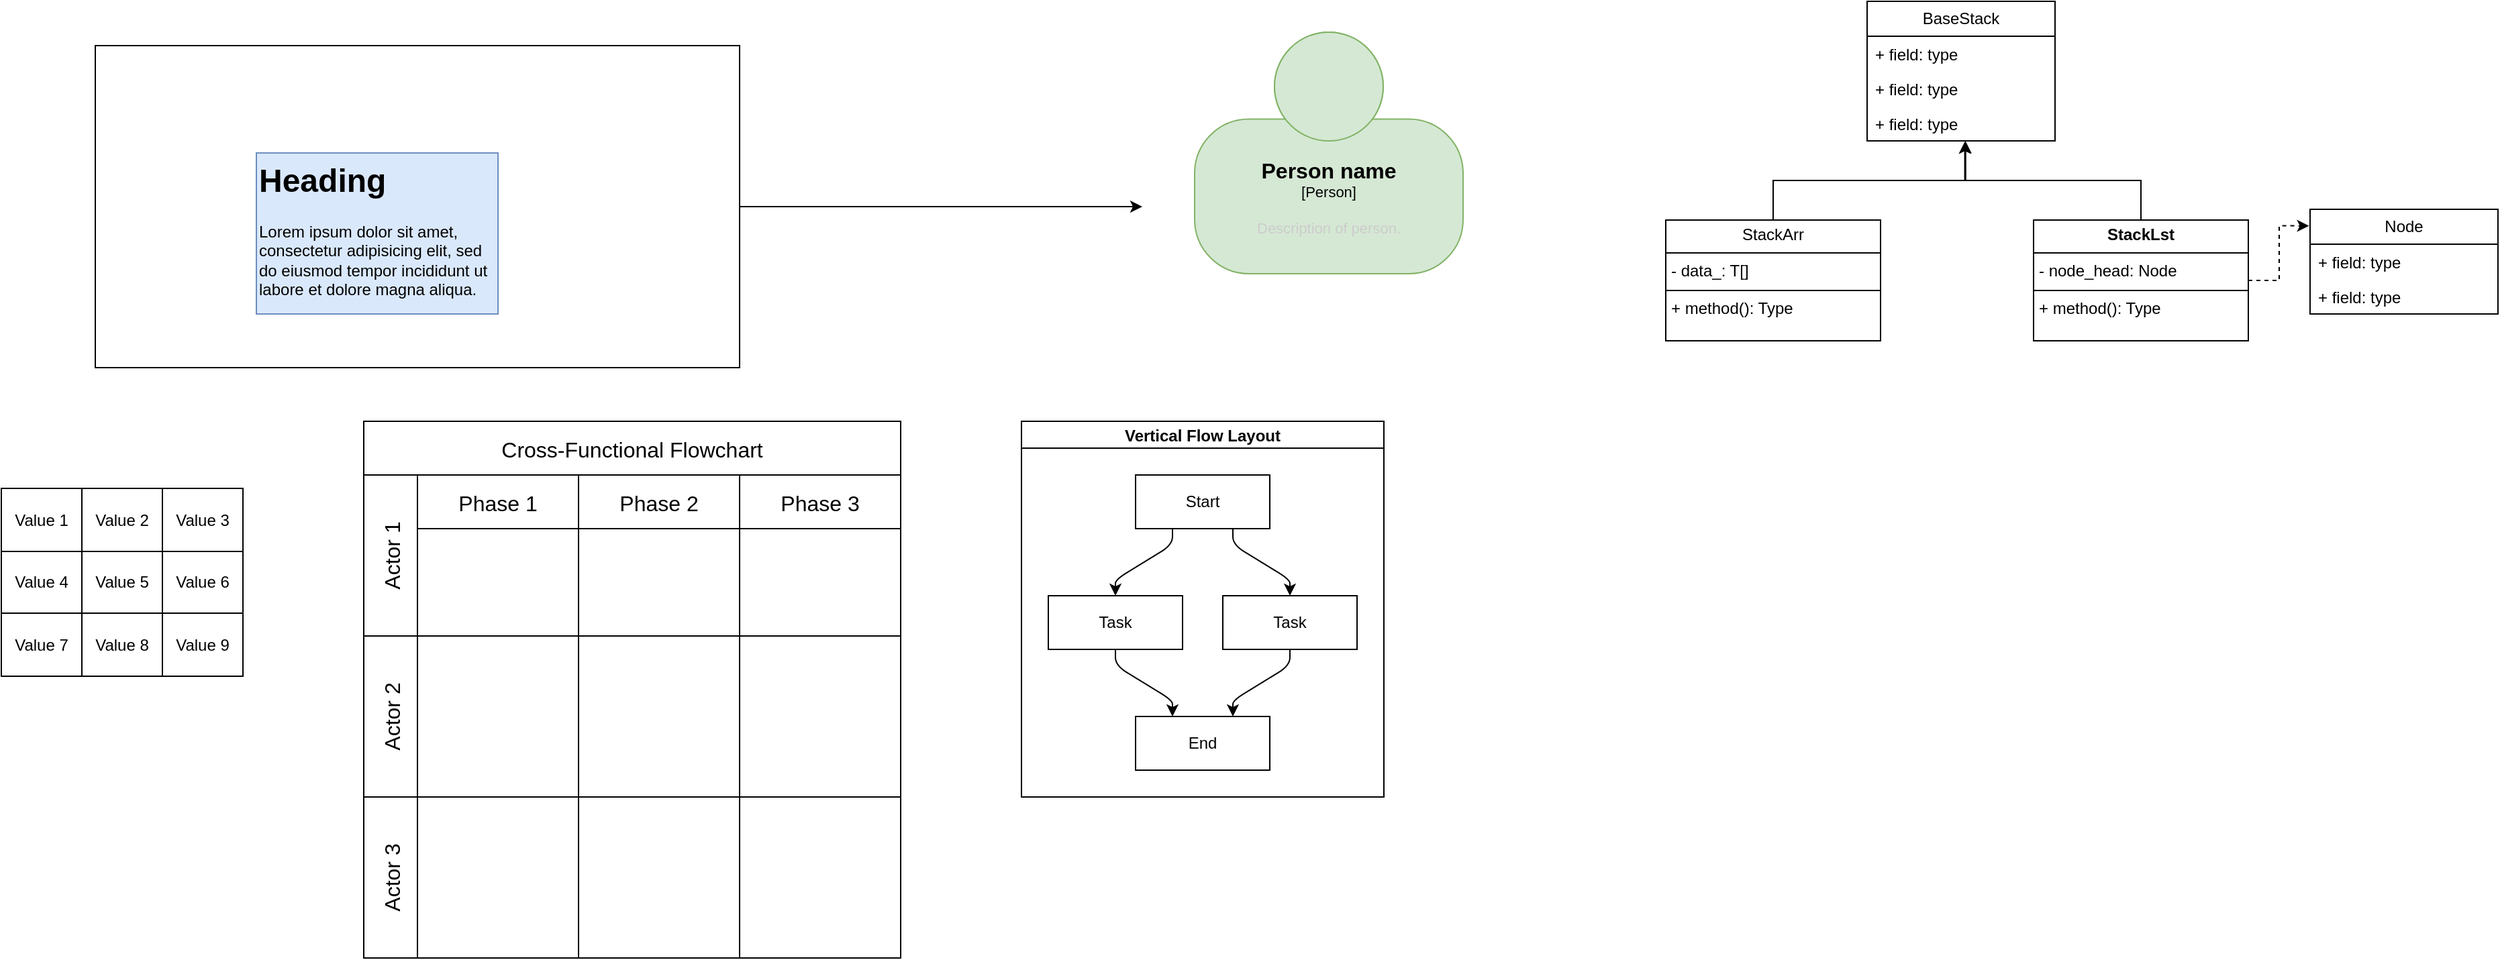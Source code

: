<mxfile version="26.1.3">
  <diagram name="Страница — 1" id="2_TxXEPHuBMpBulZdCSg">
    <mxGraphModel dx="711" dy="455" grid="1" gridSize="10" guides="1" tooltips="1" connect="1" arrows="1" fold="1" page="1" pageScale="1" pageWidth="1169" pageHeight="827" math="0" shadow="0">
      <root>
        <mxCell id="0" />
        <mxCell id="1" parent="0" />
        <mxCell id="LYVo6MrUa6gub_QLdq8h-3" style="edgeStyle=orthogonalEdgeStyle;rounded=0;orthogonalLoop=1;jettySize=auto;html=1;" edge="1" parent="1" source="LYVo6MrUa6gub_QLdq8h-1">
          <mxGeometry relative="1" as="geometry">
            <mxPoint x="930" y="210" as="targetPoint" />
          </mxGeometry>
        </mxCell>
        <mxCell id="LYVo6MrUa6gub_QLdq8h-1" value="" style="rounded=0;whiteSpace=wrap;html=1;" vertex="1" parent="1">
          <mxGeometry x="150" y="90" width="480" height="240" as="geometry" />
        </mxCell>
        <mxCell id="LYVo6MrUa6gub_QLdq8h-2" value="&lt;h1 style=&quot;margin-top: 0px;&quot;&gt;Heading&lt;/h1&gt;&lt;p&gt;Lorem ipsum dolor sit amet, consectetur adipisicing elit, sed do eiusmod tempor incididunt ut labore et dolore magna aliqua.&lt;/p&gt;" style="text;html=1;whiteSpace=wrap;overflow=hidden;rounded=0;fillColor=#dae8fc;strokeColor=#6c8ebf;" vertex="1" parent="1">
          <mxGeometry x="270" y="170" width="180" height="120" as="geometry" />
        </mxCell>
        <mxCell id="LYVo6MrUa6gub_QLdq8h-4" value="" style="childLayout=tableLayout;recursiveResize=0;shadow=0;fillColor=none;" vertex="1" parent="1">
          <mxGeometry x="80" y="420" width="180" height="140" as="geometry" />
        </mxCell>
        <mxCell id="LYVo6MrUa6gub_QLdq8h-5" value="" style="shape=tableRow;horizontal=0;startSize=0;swimlaneHead=0;swimlaneBody=0;top=0;left=0;bottom=0;right=0;dropTarget=0;collapsible=0;recursiveResize=0;expand=0;fontStyle=0;fillColor=none;strokeColor=inherit;" vertex="1" parent="LYVo6MrUa6gub_QLdq8h-4">
          <mxGeometry width="180" height="47" as="geometry" />
        </mxCell>
        <mxCell id="LYVo6MrUa6gub_QLdq8h-6" value="Value 1" style="connectable=0;recursiveResize=0;strokeColor=inherit;fillColor=none;align=center;whiteSpace=wrap;html=1;" vertex="1" parent="LYVo6MrUa6gub_QLdq8h-5">
          <mxGeometry width="60" height="47" as="geometry">
            <mxRectangle width="60" height="47" as="alternateBounds" />
          </mxGeometry>
        </mxCell>
        <mxCell id="LYVo6MrUa6gub_QLdq8h-7" value="Value 2" style="connectable=0;recursiveResize=0;strokeColor=inherit;fillColor=none;align=center;whiteSpace=wrap;html=1;" vertex="1" parent="LYVo6MrUa6gub_QLdq8h-5">
          <mxGeometry x="60" width="60" height="47" as="geometry">
            <mxRectangle width="60" height="47" as="alternateBounds" />
          </mxGeometry>
        </mxCell>
        <mxCell id="LYVo6MrUa6gub_QLdq8h-8" value="Value 3" style="connectable=0;recursiveResize=0;strokeColor=inherit;fillColor=none;align=center;whiteSpace=wrap;html=1;" vertex="1" parent="LYVo6MrUa6gub_QLdq8h-5">
          <mxGeometry x="120" width="60" height="47" as="geometry">
            <mxRectangle width="60" height="47" as="alternateBounds" />
          </mxGeometry>
        </mxCell>
        <mxCell id="LYVo6MrUa6gub_QLdq8h-9" style="shape=tableRow;horizontal=0;startSize=0;swimlaneHead=0;swimlaneBody=0;top=0;left=0;bottom=0;right=0;dropTarget=0;collapsible=0;recursiveResize=0;expand=0;fontStyle=0;fillColor=none;strokeColor=inherit;" vertex="1" parent="LYVo6MrUa6gub_QLdq8h-4">
          <mxGeometry y="47" width="180" height="46" as="geometry" />
        </mxCell>
        <mxCell id="LYVo6MrUa6gub_QLdq8h-10" value="Value 4" style="connectable=0;recursiveResize=0;strokeColor=inherit;fillColor=none;align=center;whiteSpace=wrap;html=1;" vertex="1" parent="LYVo6MrUa6gub_QLdq8h-9">
          <mxGeometry width="60" height="46" as="geometry">
            <mxRectangle width="60" height="46" as="alternateBounds" />
          </mxGeometry>
        </mxCell>
        <mxCell id="LYVo6MrUa6gub_QLdq8h-11" value="Value 5" style="connectable=0;recursiveResize=0;strokeColor=inherit;fillColor=none;align=center;whiteSpace=wrap;html=1;" vertex="1" parent="LYVo6MrUa6gub_QLdq8h-9">
          <mxGeometry x="60" width="60" height="46" as="geometry">
            <mxRectangle width="60" height="46" as="alternateBounds" />
          </mxGeometry>
        </mxCell>
        <mxCell id="LYVo6MrUa6gub_QLdq8h-12" value="Value 6" style="connectable=0;recursiveResize=0;strokeColor=inherit;fillColor=none;align=center;whiteSpace=wrap;html=1;" vertex="1" parent="LYVo6MrUa6gub_QLdq8h-9">
          <mxGeometry x="120" width="60" height="46" as="geometry">
            <mxRectangle width="60" height="46" as="alternateBounds" />
          </mxGeometry>
        </mxCell>
        <mxCell id="LYVo6MrUa6gub_QLdq8h-13" style="shape=tableRow;horizontal=0;startSize=0;swimlaneHead=0;swimlaneBody=0;top=0;left=0;bottom=0;right=0;dropTarget=0;collapsible=0;recursiveResize=0;expand=0;fontStyle=0;fillColor=none;strokeColor=inherit;" vertex="1" parent="LYVo6MrUa6gub_QLdq8h-4">
          <mxGeometry y="93" width="180" height="47" as="geometry" />
        </mxCell>
        <mxCell id="LYVo6MrUa6gub_QLdq8h-14" value="Value 7" style="connectable=0;recursiveResize=0;strokeColor=inherit;fillColor=none;align=center;whiteSpace=wrap;html=1;" vertex="1" parent="LYVo6MrUa6gub_QLdq8h-13">
          <mxGeometry width="60" height="47" as="geometry">
            <mxRectangle width="60" height="47" as="alternateBounds" />
          </mxGeometry>
        </mxCell>
        <mxCell id="LYVo6MrUa6gub_QLdq8h-15" value="Value 8" style="connectable=0;recursiveResize=0;strokeColor=inherit;fillColor=none;align=center;whiteSpace=wrap;html=1;" vertex="1" parent="LYVo6MrUa6gub_QLdq8h-13">
          <mxGeometry x="60" width="60" height="47" as="geometry">
            <mxRectangle width="60" height="47" as="alternateBounds" />
          </mxGeometry>
        </mxCell>
        <mxCell id="LYVo6MrUa6gub_QLdq8h-16" value="Value 9" style="connectable=0;recursiveResize=0;strokeColor=inherit;fillColor=none;align=center;whiteSpace=wrap;html=1;" vertex="1" parent="LYVo6MrUa6gub_QLdq8h-13">
          <mxGeometry x="120" width="60" height="47" as="geometry">
            <mxRectangle width="60" height="47" as="alternateBounds" />
          </mxGeometry>
        </mxCell>
        <mxCell id="LYVo6MrUa6gub_QLdq8h-17" value="Cross-Functional Flowchart" style="shape=table;childLayout=tableLayout;startSize=40;collapsible=0;recursiveResize=0;expand=0;fontSize=16;" vertex="1" parent="1">
          <mxGeometry x="350" y="370" width="400" height="400" as="geometry" />
        </mxCell>
        <mxCell id="LYVo6MrUa6gub_QLdq8h-18" value="Actor 1" style="shape=tableRow;horizontal=0;swimlaneHead=0;swimlaneBody=0;top=0;left=0;strokeColor=inherit;bottom=0;right=0;dropTarget=0;fontStyle=0;fillColor=none;points=[[0,0.5],[1,0.5]];portConstraint=eastwest;startSize=40;collapsible=0;recursiveResize=0;expand=0;fontSize=16;" vertex="1" parent="LYVo6MrUa6gub_QLdq8h-17">
          <mxGeometry y="40" width="400" height="120" as="geometry" />
        </mxCell>
        <mxCell id="LYVo6MrUa6gub_QLdq8h-19" value="Phase 1" style="swimlane;swimlaneHead=0;swimlaneBody=0;fontStyle=0;strokeColor=inherit;connectable=0;fillColor=none;startSize=40;collapsible=0;recursiveResize=0;expand=0;fontSize=16;" vertex="1" parent="LYVo6MrUa6gub_QLdq8h-18">
          <mxGeometry x="40" width="120" height="120" as="geometry">
            <mxRectangle width="120" height="120" as="alternateBounds" />
          </mxGeometry>
        </mxCell>
        <mxCell id="LYVo6MrUa6gub_QLdq8h-20" value="Phase 2" style="swimlane;swimlaneHead=0;swimlaneBody=0;fontStyle=0;strokeColor=inherit;connectable=0;fillColor=none;startSize=40;collapsible=0;recursiveResize=0;expand=0;fontSize=16;" vertex="1" parent="LYVo6MrUa6gub_QLdq8h-18">
          <mxGeometry x="160" width="120" height="120" as="geometry">
            <mxRectangle width="120" height="120" as="alternateBounds" />
          </mxGeometry>
        </mxCell>
        <mxCell id="LYVo6MrUa6gub_QLdq8h-21" value="Phase 3" style="swimlane;swimlaneHead=0;swimlaneBody=0;fontStyle=0;strokeColor=inherit;connectable=0;fillColor=none;startSize=40;collapsible=0;recursiveResize=0;expand=0;fontSize=16;" vertex="1" parent="LYVo6MrUa6gub_QLdq8h-18">
          <mxGeometry x="280" width="120" height="120" as="geometry">
            <mxRectangle width="120" height="120" as="alternateBounds" />
          </mxGeometry>
        </mxCell>
        <mxCell id="LYVo6MrUa6gub_QLdq8h-22" value="Actor 2" style="shape=tableRow;horizontal=0;swimlaneHead=0;swimlaneBody=0;top=0;left=0;strokeColor=inherit;bottom=0;right=0;dropTarget=0;fontStyle=0;fillColor=none;points=[[0,0.5],[1,0.5]];portConstraint=eastwest;startSize=40;collapsible=0;recursiveResize=0;expand=0;fontSize=16;" vertex="1" parent="LYVo6MrUa6gub_QLdq8h-17">
          <mxGeometry y="160" width="400" height="120" as="geometry" />
        </mxCell>
        <mxCell id="LYVo6MrUa6gub_QLdq8h-23" value="" style="swimlane;swimlaneHead=0;swimlaneBody=0;fontStyle=0;connectable=0;strokeColor=inherit;fillColor=none;startSize=0;collapsible=0;recursiveResize=0;expand=0;fontSize=16;" vertex="1" parent="LYVo6MrUa6gub_QLdq8h-22">
          <mxGeometry x="40" width="120" height="120" as="geometry">
            <mxRectangle width="120" height="120" as="alternateBounds" />
          </mxGeometry>
        </mxCell>
        <mxCell id="LYVo6MrUa6gub_QLdq8h-24" value="" style="swimlane;swimlaneHead=0;swimlaneBody=0;fontStyle=0;connectable=0;strokeColor=inherit;fillColor=none;startSize=0;collapsible=0;recursiveResize=0;expand=0;fontSize=16;" vertex="1" parent="LYVo6MrUa6gub_QLdq8h-22">
          <mxGeometry x="160" width="120" height="120" as="geometry">
            <mxRectangle width="120" height="120" as="alternateBounds" />
          </mxGeometry>
        </mxCell>
        <mxCell id="LYVo6MrUa6gub_QLdq8h-25" value="" style="swimlane;swimlaneHead=0;swimlaneBody=0;fontStyle=0;connectable=0;strokeColor=inherit;fillColor=none;startSize=0;collapsible=0;recursiveResize=0;expand=0;fontSize=16;" vertex="1" parent="LYVo6MrUa6gub_QLdq8h-22">
          <mxGeometry x="280" width="120" height="120" as="geometry">
            <mxRectangle width="120" height="120" as="alternateBounds" />
          </mxGeometry>
        </mxCell>
        <mxCell id="LYVo6MrUa6gub_QLdq8h-26" value="Actor 3" style="shape=tableRow;horizontal=0;swimlaneHead=0;swimlaneBody=0;top=0;left=0;strokeColor=inherit;bottom=0;right=0;dropTarget=0;fontStyle=0;fillColor=none;points=[[0,0.5],[1,0.5]];portConstraint=eastwest;startSize=40;collapsible=0;recursiveResize=0;expand=0;fontSize=16;" vertex="1" parent="LYVo6MrUa6gub_QLdq8h-17">
          <mxGeometry y="280" width="400" height="120" as="geometry" />
        </mxCell>
        <mxCell id="LYVo6MrUa6gub_QLdq8h-27" value="" style="swimlane;swimlaneHead=0;swimlaneBody=0;fontStyle=0;connectable=0;strokeColor=inherit;fillColor=none;startSize=0;collapsible=0;recursiveResize=0;expand=0;fontSize=16;" vertex="1" parent="LYVo6MrUa6gub_QLdq8h-26">
          <mxGeometry x="40" width="120" height="120" as="geometry">
            <mxRectangle width="120" height="120" as="alternateBounds" />
          </mxGeometry>
        </mxCell>
        <mxCell id="LYVo6MrUa6gub_QLdq8h-28" value="" style="swimlane;swimlaneHead=0;swimlaneBody=0;fontStyle=0;connectable=0;strokeColor=inherit;fillColor=none;startSize=0;collapsible=0;recursiveResize=0;expand=0;fontSize=16;" vertex="1" parent="LYVo6MrUa6gub_QLdq8h-26">
          <mxGeometry x="160" width="120" height="120" as="geometry">
            <mxRectangle width="120" height="120" as="alternateBounds" />
          </mxGeometry>
        </mxCell>
        <mxCell id="LYVo6MrUa6gub_QLdq8h-29" value="" style="swimlane;swimlaneHead=0;swimlaneBody=0;fontStyle=0;connectable=0;strokeColor=inherit;fillColor=none;startSize=0;collapsible=0;recursiveResize=0;expand=0;fontSize=16;" vertex="1" parent="LYVo6MrUa6gub_QLdq8h-26">
          <mxGeometry x="280" width="120" height="120" as="geometry">
            <mxRectangle width="120" height="120" as="alternateBounds" />
          </mxGeometry>
        </mxCell>
        <mxCell id="LYVo6MrUa6gub_QLdq8h-30" value="Vertical Flow Layout" style="swimlane;startSize=20;horizontal=1;childLayout=flowLayout;flowOrientation=north;resizable=0;interRankCellSpacing=50;containerType=tree;fontSize=12;" vertex="1" parent="1">
          <mxGeometry x="840" y="370" width="270" height="280" as="geometry" />
        </mxCell>
        <mxCell id="LYVo6MrUa6gub_QLdq8h-31" value="Start" style="whiteSpace=wrap;html=1;" vertex="1" parent="LYVo6MrUa6gub_QLdq8h-30">
          <mxGeometry x="85" y="40" width="100" height="40" as="geometry" />
        </mxCell>
        <mxCell id="LYVo6MrUa6gub_QLdq8h-32" value="Task" style="whiteSpace=wrap;html=1;" vertex="1" parent="LYVo6MrUa6gub_QLdq8h-30">
          <mxGeometry x="20" y="130" width="100" height="40" as="geometry" />
        </mxCell>
        <mxCell id="LYVo6MrUa6gub_QLdq8h-33" value="" style="html=1;rounded=1;curved=0;sourcePerimeterSpacing=0;targetPerimeterSpacing=0;startSize=6;endSize=6;noEdgeStyle=1;orthogonal=1;" edge="1" parent="LYVo6MrUa6gub_QLdq8h-30" source="LYVo6MrUa6gub_QLdq8h-31" target="LYVo6MrUa6gub_QLdq8h-32">
          <mxGeometry relative="1" as="geometry">
            <Array as="points">
              <mxPoint x="112.5" y="92" />
              <mxPoint x="70" y="118" />
            </Array>
          </mxGeometry>
        </mxCell>
        <mxCell id="LYVo6MrUa6gub_QLdq8h-34" value="Task" style="whiteSpace=wrap;html=1;" vertex="1" parent="LYVo6MrUa6gub_QLdq8h-30">
          <mxGeometry x="150" y="130" width="100" height="40" as="geometry" />
        </mxCell>
        <mxCell id="LYVo6MrUa6gub_QLdq8h-35" value="" style="html=1;rounded=1;curved=0;sourcePerimeterSpacing=0;targetPerimeterSpacing=0;startSize=6;endSize=6;noEdgeStyle=1;orthogonal=1;" edge="1" parent="LYVo6MrUa6gub_QLdq8h-30" source="LYVo6MrUa6gub_QLdq8h-31" target="LYVo6MrUa6gub_QLdq8h-34">
          <mxGeometry relative="1" as="geometry">
            <Array as="points">
              <mxPoint x="157.5" y="92" />
              <mxPoint x="200" y="118" />
            </Array>
          </mxGeometry>
        </mxCell>
        <mxCell id="LYVo6MrUa6gub_QLdq8h-36" value="End" style="whiteSpace=wrap;html=1;" vertex="1" parent="LYVo6MrUa6gub_QLdq8h-30">
          <mxGeometry x="85" y="220" width="100" height="40" as="geometry" />
        </mxCell>
        <mxCell id="LYVo6MrUa6gub_QLdq8h-37" value="" style="html=1;rounded=1;curved=0;sourcePerimeterSpacing=0;targetPerimeterSpacing=0;startSize=6;endSize=6;noEdgeStyle=1;orthogonal=1;" edge="1" parent="LYVo6MrUa6gub_QLdq8h-30" source="LYVo6MrUa6gub_QLdq8h-32" target="LYVo6MrUa6gub_QLdq8h-36">
          <mxGeometry relative="1" as="geometry">
            <Array as="points">
              <mxPoint x="70" y="182" />
              <mxPoint x="112.5" y="208" />
            </Array>
          </mxGeometry>
        </mxCell>
        <mxCell id="LYVo6MrUa6gub_QLdq8h-38" value="" style="html=1;rounded=1;curved=0;sourcePerimeterSpacing=0;targetPerimeterSpacing=0;startSize=6;endSize=6;noEdgeStyle=1;orthogonal=1;" edge="1" parent="LYVo6MrUa6gub_QLdq8h-30" source="LYVo6MrUa6gub_QLdq8h-34" target="LYVo6MrUa6gub_QLdq8h-36">
          <mxGeometry relative="1" as="geometry">
            <Array as="points">
              <mxPoint x="200" y="182" />
              <mxPoint x="157.5" y="208" />
            </Array>
          </mxGeometry>
        </mxCell>
        <object placeholders="1" c4Name="Person name" c4Type="Person" c4Description="Description of person." label="&lt;font style=&quot;font-size: 16px&quot;&gt;&lt;b&gt;%c4Name%&lt;/b&gt;&lt;/font&gt;&lt;div&gt;[%c4Type%]&lt;/div&gt;&lt;br&gt;&lt;div&gt;&lt;font style=&quot;font-size: 11px&quot;&gt;&lt;font color=&quot;#cccccc&quot;&gt;%c4Description%&lt;/font&gt;&lt;/div&gt;" id="LYVo6MrUa6gub_QLdq8h-39">
          <mxCell style="html=1;fontSize=11;dashed=0;whiteSpace=wrap;fillColor=#d5e8d4;strokeColor=#82b366;shape=mxgraph.c4.person2;align=center;metaEdit=1;points=[[0.5,0,0],[1,0.5,0],[1,0.75,0],[0.75,1,0],[0.5,1,0],[0.25,1,0],[0,0.75,0],[0,0.5,0]];resizable=0;" vertex="1" parent="1">
            <mxGeometry x="969" y="80" width="200" height="180" as="geometry" />
          </mxCell>
        </object>
        <mxCell id="LYVo6MrUa6gub_QLdq8h-43" value="BaseStack" style="swimlane;fontStyle=0;childLayout=stackLayout;horizontal=1;startSize=26;fillColor=none;horizontalStack=0;resizeParent=1;resizeParentMax=0;resizeLast=0;collapsible=1;marginBottom=0;whiteSpace=wrap;html=1;" vertex="1" parent="1">
          <mxGeometry x="1470" y="57" width="140" height="104" as="geometry" />
        </mxCell>
        <mxCell id="LYVo6MrUa6gub_QLdq8h-44" value="+ field: type" style="text;strokeColor=none;fillColor=none;align=left;verticalAlign=top;spacingLeft=4;spacingRight=4;overflow=hidden;rotatable=0;points=[[0,0.5],[1,0.5]];portConstraint=eastwest;whiteSpace=wrap;html=1;" vertex="1" parent="LYVo6MrUa6gub_QLdq8h-43">
          <mxGeometry y="26" width="140" height="26" as="geometry" />
        </mxCell>
        <mxCell id="LYVo6MrUa6gub_QLdq8h-45" value="+ field: type" style="text;strokeColor=none;fillColor=none;align=left;verticalAlign=top;spacingLeft=4;spacingRight=4;overflow=hidden;rotatable=0;points=[[0,0.5],[1,0.5]];portConstraint=eastwest;whiteSpace=wrap;html=1;" vertex="1" parent="LYVo6MrUa6gub_QLdq8h-43">
          <mxGeometry y="52" width="140" height="26" as="geometry" />
        </mxCell>
        <mxCell id="LYVo6MrUa6gub_QLdq8h-46" value="+ field: type" style="text;strokeColor=none;fillColor=none;align=left;verticalAlign=top;spacingLeft=4;spacingRight=4;overflow=hidden;rotatable=0;points=[[0,0.5],[1,0.5]];portConstraint=eastwest;whiteSpace=wrap;html=1;" vertex="1" parent="LYVo6MrUa6gub_QLdq8h-43">
          <mxGeometry y="78" width="140" height="26" as="geometry" />
        </mxCell>
        <mxCell id="LYVo6MrUa6gub_QLdq8h-51" style="edgeStyle=orthogonalEdgeStyle;rounded=0;orthogonalLoop=1;jettySize=auto;html=1;entryX=0.52;entryY=1.02;entryDx=0;entryDy=0;entryPerimeter=0;exitX=0.5;exitY=0;exitDx=0;exitDy=0;" edge="1" parent="1" source="LYVo6MrUa6gub_QLdq8h-58" target="LYVo6MrUa6gub_QLdq8h-46">
          <mxGeometry relative="1" as="geometry">
            <mxPoint x="1430.034" y="220" as="sourcePoint" />
          </mxGeometry>
        </mxCell>
        <mxCell id="LYVo6MrUa6gub_QLdq8h-57" style="edgeStyle=orthogonalEdgeStyle;rounded=0;orthogonalLoop=1;jettySize=auto;html=1;entryX=0.524;entryY=1.01;entryDx=0;entryDy=0;entryPerimeter=0;exitX=0.5;exitY=0;exitDx=0;exitDy=0;" edge="1" parent="1" source="LYVo6MrUa6gub_QLdq8h-60" target="LYVo6MrUa6gub_QLdq8h-46">
          <mxGeometry relative="1" as="geometry">
            <mxPoint x="1670" y="220" as="sourcePoint" />
          </mxGeometry>
        </mxCell>
        <mxCell id="LYVo6MrUa6gub_QLdq8h-58" value="&lt;p style=&quot;margin:0px;margin-top:4px;text-align:center;&quot;&gt;StackArr&lt;br&gt;&lt;/p&gt;&lt;hr size=&quot;1&quot; style=&quot;border-style:solid;&quot;&gt;&lt;p style=&quot;margin:0px;margin-left:4px;&quot;&gt;- data_: T[]&lt;/p&gt;&lt;hr size=&quot;1&quot; style=&quot;border-style:solid;&quot;&gt;&lt;p style=&quot;margin:0px;margin-left:4px;&quot;&gt;+ method(): Type&lt;/p&gt;" style="verticalAlign=top;align=left;overflow=fill;html=1;whiteSpace=wrap;" vertex="1" parent="1">
          <mxGeometry x="1320" y="220" width="160" height="90" as="geometry" />
        </mxCell>
        <mxCell id="LYVo6MrUa6gub_QLdq8h-60" value="&lt;p style=&quot;margin:0px;margin-top:4px;text-align:center;&quot;&gt;&lt;b&gt;StackLst&lt;/b&gt;&lt;/p&gt;&lt;hr size=&quot;1&quot; style=&quot;border-style:solid;&quot;&gt;&lt;p style=&quot;margin:0px;margin-left:4px;&quot;&gt;- node_head: Node&lt;/p&gt;&lt;hr size=&quot;1&quot; style=&quot;border-style:solid;&quot;&gt;&lt;p style=&quot;margin:0px;margin-left:4px;&quot;&gt;+ method(): Type&lt;/p&gt;" style="verticalAlign=top;align=left;overflow=fill;html=1;whiteSpace=wrap;" vertex="1" parent="1">
          <mxGeometry x="1594" y="220" width="160" height="90" as="geometry" />
        </mxCell>
        <mxCell id="LYVo6MrUa6gub_QLdq8h-62" value="Node" style="swimlane;fontStyle=0;childLayout=stackLayout;horizontal=1;startSize=26;fillColor=none;horizontalStack=0;resizeParent=1;resizeParentMax=0;resizeLast=0;collapsible=1;marginBottom=0;whiteSpace=wrap;html=1;" vertex="1" parent="1">
          <mxGeometry x="1800" y="212" width="140" height="78" as="geometry" />
        </mxCell>
        <mxCell id="LYVo6MrUa6gub_QLdq8h-63" value="+ field: type" style="text;strokeColor=none;fillColor=none;align=left;verticalAlign=top;spacingLeft=4;spacingRight=4;overflow=hidden;rotatable=0;points=[[0,0.5],[1,0.5]];portConstraint=eastwest;whiteSpace=wrap;html=1;" vertex="1" parent="LYVo6MrUa6gub_QLdq8h-62">
          <mxGeometry y="26" width="140" height="26" as="geometry" />
        </mxCell>
        <mxCell id="LYVo6MrUa6gub_QLdq8h-64" value="+ field: type" style="text;strokeColor=none;fillColor=none;align=left;verticalAlign=top;spacingLeft=4;spacingRight=4;overflow=hidden;rotatable=0;points=[[0,0.5],[1,0.5]];portConstraint=eastwest;whiteSpace=wrap;html=1;" vertex="1" parent="LYVo6MrUa6gub_QLdq8h-62">
          <mxGeometry y="52" width="140" height="26" as="geometry" />
        </mxCell>
        <mxCell id="LYVo6MrUa6gub_QLdq8h-66" style="edgeStyle=orthogonalEdgeStyle;rounded=0;orthogonalLoop=1;jettySize=auto;html=1;entryX=-0.005;entryY=0.158;entryDx=0;entryDy=0;entryPerimeter=0;dashed=1;" edge="1" parent="1" source="LYVo6MrUa6gub_QLdq8h-60" target="LYVo6MrUa6gub_QLdq8h-62">
          <mxGeometry relative="1" as="geometry" />
        </mxCell>
      </root>
    </mxGraphModel>
  </diagram>
</mxfile>
